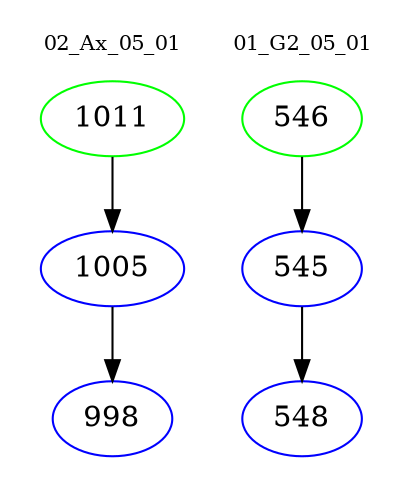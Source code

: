 digraph{
subgraph cluster_0 {
color = white
label = "02_Ax_05_01";
fontsize=10;
T0_1011 [label="1011", color="green"]
T0_1011 -> T0_1005 [color="black"]
T0_1005 [label="1005", color="blue"]
T0_1005 -> T0_998 [color="black"]
T0_998 [label="998", color="blue"]
}
subgraph cluster_1 {
color = white
label = "01_G2_05_01";
fontsize=10;
T1_546 [label="546", color="green"]
T1_546 -> T1_545 [color="black"]
T1_545 [label="545", color="blue"]
T1_545 -> T1_548 [color="black"]
T1_548 [label="548", color="blue"]
}
}
